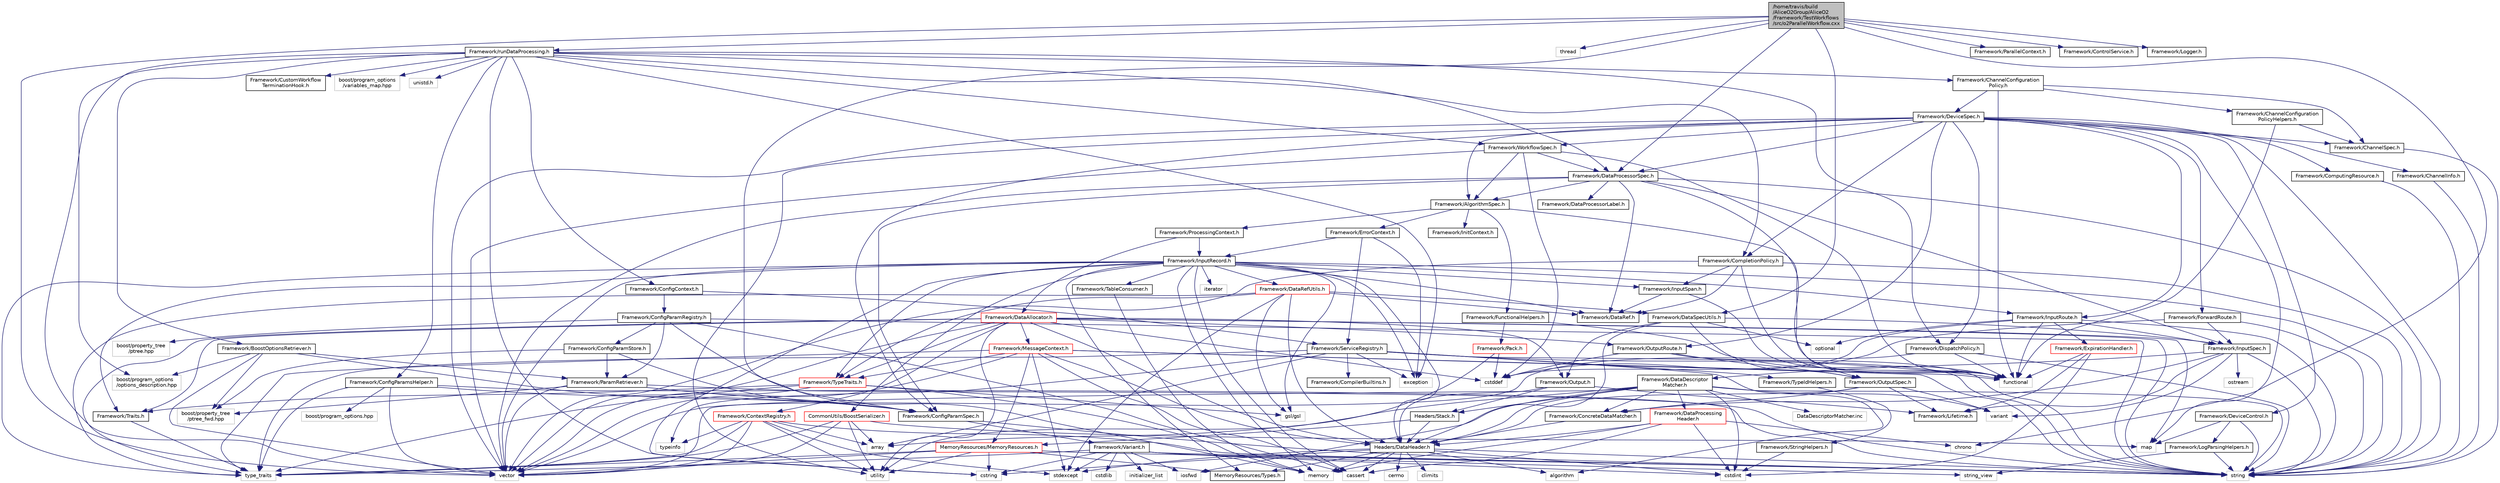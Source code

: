 digraph "/home/travis/build/AliceO2Group/AliceO2/Framework/TestWorkflows/src/o2ParallelWorkflow.cxx"
{
 // INTERACTIVE_SVG=YES
  bgcolor="transparent";
  edge [fontname="Helvetica",fontsize="10",labelfontname="Helvetica",labelfontsize="10"];
  node [fontname="Helvetica",fontsize="10",shape=record];
  Node0 [label="/home/travis/build\l/AliceO2Group/AliceO2\l/Framework/TestWorkflows\l/src/o2ParallelWorkflow.cxx",height=0.2,width=0.4,color="black", fillcolor="grey75", style="filled", fontcolor="black"];
  Node0 -> Node1 [color="midnightblue",fontsize="10",style="solid",fontname="Helvetica"];
  Node1 [label="Framework/ConfigParamSpec.h",height=0.2,width=0.4,color="black",URL="$d0/d1c/ConfigParamSpec_8h.html"];
  Node1 -> Node2 [color="midnightblue",fontsize="10",style="solid",fontname="Helvetica"];
  Node2 [label="Framework/Variant.h",height=0.2,width=0.4,color="black",URL="$de/d56/Variant_8h.html"];
  Node2 -> Node3 [color="midnightblue",fontsize="10",style="solid",fontname="Helvetica"];
  Node3 [label="type_traits",height=0.2,width=0.4,color="grey75"];
  Node2 -> Node4 [color="midnightblue",fontsize="10",style="solid",fontname="Helvetica"];
  Node4 [label="cstring",height=0.2,width=0.4,color="grey75"];
  Node2 -> Node5 [color="midnightblue",fontsize="10",style="solid",fontname="Helvetica"];
  Node5 [label="cstdint",height=0.2,width=0.4,color="grey75"];
  Node2 -> Node6 [color="midnightblue",fontsize="10",style="solid",fontname="Helvetica"];
  Node6 [label="cstdlib",height=0.2,width=0.4,color="grey75"];
  Node2 -> Node7 [color="midnightblue",fontsize="10",style="solid",fontname="Helvetica"];
  Node7 [label="stdexcept",height=0.2,width=0.4,color="grey75"];
  Node2 -> Node8 [color="midnightblue",fontsize="10",style="solid",fontname="Helvetica"];
  Node8 [label="iosfwd",height=0.2,width=0.4,color="grey75"];
  Node2 -> Node9 [color="midnightblue",fontsize="10",style="solid",fontname="Helvetica"];
  Node9 [label="initializer_list",height=0.2,width=0.4,color="grey75"];
  Node2 -> Node10 [color="midnightblue",fontsize="10",style="solid",fontname="Helvetica"];
  Node10 [label="string_view",height=0.2,width=0.4,color="grey75"];
  Node2 -> Node11 [color="midnightblue",fontsize="10",style="solid",fontname="Helvetica"];
  Node11 [label="string",height=0.2,width=0.4,color="grey75"];
  Node1 -> Node11 [color="midnightblue",fontsize="10",style="solid",fontname="Helvetica"];
  Node0 -> Node12 [color="midnightblue",fontsize="10",style="solid",fontname="Helvetica"];
  Node12 [label="chrono",height=0.2,width=0.4,color="grey75"];
  Node0 -> Node13 [color="midnightblue",fontsize="10",style="solid",fontname="Helvetica"];
  Node13 [label="thread",height=0.2,width=0.4,color="grey75"];
  Node0 -> Node14 [color="midnightblue",fontsize="10",style="solid",fontname="Helvetica"];
  Node14 [label="vector",height=0.2,width=0.4,color="grey75"];
  Node0 -> Node15 [color="midnightblue",fontsize="10",style="solid",fontname="Helvetica"];
  Node15 [label="Framework/runDataProcessing.h",height=0.2,width=0.4,color="black",URL="$db/dd0/runDataProcessing_8h.html"];
  Node15 -> Node16 [color="midnightblue",fontsize="10",style="solid",fontname="Helvetica"];
  Node16 [label="Framework/ChannelConfiguration\lPolicy.h",height=0.2,width=0.4,color="black",URL="$dd/d0f/ChannelConfigurationPolicy_8h.html"];
  Node16 -> Node17 [color="midnightblue",fontsize="10",style="solid",fontname="Helvetica"];
  Node17 [label="Framework/ChannelConfiguration\lPolicyHelpers.h",height=0.2,width=0.4,color="black",URL="$d6/d05/ChannelConfigurationPolicyHelpers_8h.html"];
  Node17 -> Node18 [color="midnightblue",fontsize="10",style="solid",fontname="Helvetica"];
  Node18 [label="Framework/ChannelSpec.h",height=0.2,width=0.4,color="black",URL="$d6/d72/ChannelSpec_8h.html"];
  Node18 -> Node11 [color="midnightblue",fontsize="10",style="solid",fontname="Helvetica"];
  Node17 -> Node19 [color="midnightblue",fontsize="10",style="solid",fontname="Helvetica"];
  Node19 [label="functional",height=0.2,width=0.4,color="grey75"];
  Node16 -> Node18 [color="midnightblue",fontsize="10",style="solid",fontname="Helvetica"];
  Node16 -> Node20 [color="midnightblue",fontsize="10",style="solid",fontname="Helvetica"];
  Node20 [label="Framework/DeviceSpec.h",height=0.2,width=0.4,color="black",URL="$df/de8/DeviceSpec_8h.html"];
  Node20 -> Node21 [color="midnightblue",fontsize="10",style="solid",fontname="Helvetica"];
  Node21 [label="Framework/WorkflowSpec.h",height=0.2,width=0.4,color="black",URL="$df/da1/WorkflowSpec_8h.html"];
  Node21 -> Node22 [color="midnightblue",fontsize="10",style="solid",fontname="Helvetica"];
  Node22 [label="Framework/DataProcessorSpec.h",height=0.2,width=0.4,color="black",URL="$d0/df4/DataProcessorSpec_8h.html"];
  Node22 -> Node23 [color="midnightblue",fontsize="10",style="solid",fontname="Helvetica"];
  Node23 [label="Framework/AlgorithmSpec.h",height=0.2,width=0.4,color="black",URL="$d0/d14/AlgorithmSpec_8h.html"];
  Node23 -> Node24 [color="midnightblue",fontsize="10",style="solid",fontname="Helvetica"];
  Node24 [label="Framework/ProcessingContext.h",height=0.2,width=0.4,color="black",URL="$de/d6a/ProcessingContext_8h.html"];
  Node24 -> Node25 [color="midnightblue",fontsize="10",style="solid",fontname="Helvetica"];
  Node25 [label="Framework/InputRecord.h",height=0.2,width=0.4,color="black",URL="$d6/d5c/InputRecord_8h.html"];
  Node25 -> Node26 [color="midnightblue",fontsize="10",style="solid",fontname="Helvetica"];
  Node26 [label="Framework/DataRef.h",height=0.2,width=0.4,color="black",URL="$d5/dfb/DataRef_8h.html"];
  Node25 -> Node27 [color="midnightblue",fontsize="10",style="solid",fontname="Helvetica"];
  Node27 [label="Framework/DataRefUtils.h",height=0.2,width=0.4,color="red",URL="$d5/db8/DataRefUtils_8h.html"];
  Node27 -> Node26 [color="midnightblue",fontsize="10",style="solid",fontname="Helvetica"];
  Node27 -> Node61 [color="midnightblue",fontsize="10",style="solid",fontname="Helvetica"];
  Node61 [label="Framework/DataSpecUtils.h",height=0.2,width=0.4,color="black",URL="$d6/d68/DataSpecUtils_8h.html"];
  Node61 -> Node62 [color="midnightblue",fontsize="10",style="solid",fontname="Helvetica"];
  Node62 [label="Framework/OutputSpec.h",height=0.2,width=0.4,color="black",URL="$db/d2d/OutputSpec_8h.html"];
  Node62 -> Node63 [color="midnightblue",fontsize="10",style="solid",fontname="Helvetica"];
  Node63 [label="Headers/DataHeader.h",height=0.2,width=0.4,color="black",URL="$dc/dcd/DataHeader_8h.html"];
  Node63 -> Node5 [color="midnightblue",fontsize="10",style="solid",fontname="Helvetica"];
  Node63 -> Node37 [color="midnightblue",fontsize="10",style="solid",fontname="Helvetica"];
  Node37 [label="memory",height=0.2,width=0.4,color="grey75"];
  Node63 -> Node64 [color="midnightblue",fontsize="10",style="solid",fontname="Helvetica"];
  Node64 [label="cassert",height=0.2,width=0.4,color="grey75"];
  Node63 -> Node4 [color="midnightblue",fontsize="10",style="solid",fontname="Helvetica"];
  Node63 -> Node65 [color="midnightblue",fontsize="10",style="solid",fontname="Helvetica"];
  Node65 [label="algorithm",height=0.2,width=0.4,color="grey75"];
  Node63 -> Node7 [color="midnightblue",fontsize="10",style="solid",fontname="Helvetica"];
  Node63 -> Node11 [color="midnightblue",fontsize="10",style="solid",fontname="Helvetica"];
  Node63 -> Node66 [color="midnightblue",fontsize="10",style="solid",fontname="Helvetica"];
  Node66 [label="climits",height=0.2,width=0.4,color="grey75"];
  Node63 -> Node39 [color="midnightblue",fontsize="10",style="solid",fontname="Helvetica"];
  Node39 [label="MemoryResources/Types.h",height=0.2,width=0.4,color="black",URL="$d7/df8/Types_8h.html"];
  Node63 -> Node67 [color="midnightblue",fontsize="10",style="solid",fontname="Helvetica"];
  Node67 [label="cerrno",height=0.2,width=0.4,color="grey75"];
  Node62 -> Node68 [color="midnightblue",fontsize="10",style="solid",fontname="Helvetica"];
  Node68 [label="Framework/Lifetime.h",height=0.2,width=0.4,color="black",URL="$dc/dca/Lifetime_8h.html"];
  Node62 -> Node69 [color="midnightblue",fontsize="10",style="solid",fontname="Helvetica"];
  Node69 [label="Framework/ConcreteDataMatcher.h",height=0.2,width=0.4,color="black",URL="$d0/d1b/ConcreteDataMatcher_8h.html"];
  Node69 -> Node63 [color="midnightblue",fontsize="10",style="solid",fontname="Helvetica"];
  Node62 -> Node70 [color="midnightblue",fontsize="10",style="solid",fontname="Helvetica"];
  Node70 [label="variant",height=0.2,width=0.4,color="grey75"];
  Node61 -> Node71 [color="midnightblue",fontsize="10",style="solid",fontname="Helvetica"];
  Node71 [label="Framework/InputSpec.h",height=0.2,width=0.4,color="black",URL="$d5/d3f/InputSpec_8h.html"];
  Node71 -> Node68 [color="midnightblue",fontsize="10",style="solid",fontname="Helvetica"];
  Node71 -> Node69 [color="midnightblue",fontsize="10",style="solid",fontname="Helvetica"];
  Node71 -> Node72 [color="midnightblue",fontsize="10",style="solid",fontname="Helvetica"];
  Node72 [label="Framework/DataDescriptor\lMatcher.h",height=0.2,width=0.4,color="black",URL="$d3/da3/DataDescriptorMatcher_8h.html"];
  Node72 -> Node69 [color="midnightblue",fontsize="10",style="solid",fontname="Helvetica"];
  Node72 -> Node73 [color="midnightblue",fontsize="10",style="solid",fontname="Helvetica"];
  Node73 [label="Framework/DataProcessing\lHeader.h",height=0.2,width=0.4,color="red",URL="$d6/dc9/DataProcessingHeader_8h.html"];
  Node73 -> Node63 [color="midnightblue",fontsize="10",style="solid",fontname="Helvetica"];
  Node73 -> Node5 [color="midnightblue",fontsize="10",style="solid",fontname="Helvetica"];
  Node73 -> Node37 [color="midnightblue",fontsize="10",style="solid",fontname="Helvetica"];
  Node73 -> Node64 [color="midnightblue",fontsize="10",style="solid",fontname="Helvetica"];
  Node73 -> Node12 [color="midnightblue",fontsize="10",style="solid",fontname="Helvetica"];
  Node72 -> Node63 [color="midnightblue",fontsize="10",style="solid",fontname="Helvetica"];
  Node72 -> Node75 [color="midnightblue",fontsize="10",style="solid",fontname="Helvetica"];
  Node75 [label="Headers/Stack.h",height=0.2,width=0.4,color="black",URL="$d4/d00/Headers_2include_2Headers_2Stack_8h.html"];
  Node75 -> Node76 [color="midnightblue",fontsize="10",style="solid",fontname="Helvetica"];
  Node76 [label="MemoryResources/MemoryResources.h",height=0.2,width=0.4,color="red",URL="$dc/d03/MemoryResources_8h.html"];
  Node76 -> Node4 [color="midnightblue",fontsize="10",style="solid",fontname="Helvetica"];
  Node76 -> Node11 [color="midnightblue",fontsize="10",style="solid",fontname="Helvetica"];
  Node76 -> Node3 [color="midnightblue",fontsize="10",style="solid",fontname="Helvetica"];
  Node76 -> Node48 [color="midnightblue",fontsize="10",style="solid",fontname="Helvetica"];
  Node48 [label="utility",height=0.2,width=0.4,color="grey75"];
  Node76 -> Node14 [color="midnightblue",fontsize="10",style="solid",fontname="Helvetica"];
  Node76 -> Node39 [color="midnightblue",fontsize="10",style="solid",fontname="Helvetica"];
  Node75 -> Node63 [color="midnightblue",fontsize="10",style="solid",fontname="Helvetica"];
  Node72 -> Node49 [color="midnightblue",fontsize="10",style="solid",fontname="Helvetica"];
  Node49 [label="array",height=0.2,width=0.4,color="grey75"];
  Node72 -> Node5 [color="midnightblue",fontsize="10",style="solid",fontname="Helvetica"];
  Node72 -> Node8 [color="midnightblue",fontsize="10",style="solid",fontname="Helvetica"];
  Node72 -> Node11 [color="midnightblue",fontsize="10",style="solid",fontname="Helvetica"];
  Node72 -> Node70 [color="midnightblue",fontsize="10",style="solid",fontname="Helvetica"];
  Node72 -> Node14 [color="midnightblue",fontsize="10",style="solid",fontname="Helvetica"];
  Node72 -> Node86 [color="midnightblue",fontsize="10",style="solid",fontname="Helvetica"];
  Node86 [label="DataDescriptorMatcher.inc",height=0.2,width=0.4,color="grey75"];
  Node71 -> Node11 [color="midnightblue",fontsize="10",style="solid",fontname="Helvetica"];
  Node71 -> Node87 [color="midnightblue",fontsize="10",style="solid",fontname="Helvetica"];
  Node87 [label="ostream",height=0.2,width=0.4,color="grey75"];
  Node71 -> Node70 [color="midnightblue",fontsize="10",style="solid",fontname="Helvetica"];
  Node61 -> Node63 [color="midnightblue",fontsize="10",style="solid",fontname="Helvetica"];
  Node61 -> Node88 [color="midnightblue",fontsize="10",style="solid",fontname="Helvetica"];
  Node88 [label="Framework/Output.h",height=0.2,width=0.4,color="black",URL="$d3/ddf/Output_8h.html"];
  Node88 -> Node63 [color="midnightblue",fontsize="10",style="solid",fontname="Helvetica"];
  Node88 -> Node68 [color="midnightblue",fontsize="10",style="solid",fontname="Helvetica"];
  Node88 -> Node75 [color="midnightblue",fontsize="10",style="solid",fontname="Helvetica"];
  Node61 -> Node89 [color="midnightblue",fontsize="10",style="solid",fontname="Helvetica"];
  Node89 [label="optional",height=0.2,width=0.4,color="grey75"];
  Node27 -> Node42 [color="midnightblue",fontsize="10",style="solid",fontname="Helvetica"];
  Node42 [label="Framework/TypeTraits.h",height=0.2,width=0.4,color="red",URL="$d0/d95/TypeTraits_8h.html"];
  Node42 -> Node3 [color="midnightblue",fontsize="10",style="solid",fontname="Helvetica"];
  Node42 -> Node14 [color="midnightblue",fontsize="10",style="solid",fontname="Helvetica"];
  Node42 -> Node37 [color="midnightblue",fontsize="10",style="solid",fontname="Helvetica"];
  Node42 -> Node43 [color="midnightblue",fontsize="10",style="solid",fontname="Helvetica"];
  Node43 [label="Framework/Traits.h",height=0.2,width=0.4,color="black",URL="$db/d31/Traits_8h.html"];
  Node43 -> Node3 [color="midnightblue",fontsize="10",style="solid",fontname="Helvetica"];
  Node42 -> Node46 [color="midnightblue",fontsize="10",style="solid",fontname="Helvetica"];
  Node46 [label="gsl/gsl",height=0.2,width=0.4,color="grey75"];
  Node27 -> Node63 [color="midnightblue",fontsize="10",style="solid",fontname="Helvetica"];
  Node27 -> Node46 [color="midnightblue",fontsize="10",style="solid",fontname="Helvetica"];
  Node27 -> Node7 [color="midnightblue",fontsize="10",style="solid",fontname="Helvetica"];
  Node27 -> Node3 [color="midnightblue",fontsize="10",style="solid",fontname="Helvetica"];
  Node25 -> Node92 [color="midnightblue",fontsize="10",style="solid",fontname="Helvetica"];
  Node92 [label="Framework/InputRoute.h",height=0.2,width=0.4,color="black",URL="$d5/d19/InputRoute_8h.html"];
  Node92 -> Node93 [color="midnightblue",fontsize="10",style="solid",fontname="Helvetica"];
  Node93 [label="Framework/ExpirationHandler.h",height=0.2,width=0.4,color="red",URL="$d2/dd9/ExpirationHandler_8h.html"];
  Node93 -> Node68 [color="midnightblue",fontsize="10",style="solid",fontname="Helvetica"];
  Node93 -> Node5 [color="midnightblue",fontsize="10",style="solid",fontname="Helvetica"];
  Node93 -> Node19 [color="midnightblue",fontsize="10",style="solid",fontname="Helvetica"];
  Node92 -> Node71 [color="midnightblue",fontsize="10",style="solid",fontname="Helvetica"];
  Node92 -> Node95 [color="midnightblue",fontsize="10",style="solid",fontname="Helvetica"];
  Node95 [label="cstddef",height=0.2,width=0.4,color="grey75"];
  Node92 -> Node11 [color="midnightblue",fontsize="10",style="solid",fontname="Helvetica"];
  Node92 -> Node19 [color="midnightblue",fontsize="10",style="solid",fontname="Helvetica"];
  Node92 -> Node89 [color="midnightblue",fontsize="10",style="solid",fontname="Helvetica"];
  Node25 -> Node42 [color="midnightblue",fontsize="10",style="solid",fontname="Helvetica"];
  Node25 -> Node96 [color="midnightblue",fontsize="10",style="solid",fontname="Helvetica"];
  Node96 [label="Framework/InputSpan.h",height=0.2,width=0.4,color="black",URL="$da/d0f/InputSpan_8h.html"];
  Node96 -> Node26 [color="midnightblue",fontsize="10",style="solid",fontname="Helvetica"];
  Node96 -> Node19 [color="midnightblue",fontsize="10",style="solid",fontname="Helvetica"];
  Node25 -> Node97 [color="midnightblue",fontsize="10",style="solid",fontname="Helvetica"];
  Node97 [label="Framework/TableConsumer.h",height=0.2,width=0.4,color="black",URL="$dc/d03/TableConsumer_8h.html"];
  Node97 -> Node37 [color="midnightblue",fontsize="10",style="solid",fontname="Helvetica"];
  Node25 -> Node43 [color="midnightblue",fontsize="10",style="solid",fontname="Helvetica"];
  Node25 -> Node39 [color="midnightblue",fontsize="10",style="solid",fontname="Helvetica"];
  Node25 -> Node63 [color="midnightblue",fontsize="10",style="solid",fontname="Helvetica"];
  Node25 -> Node47 [color="midnightblue",fontsize="10",style="solid",fontname="Helvetica"];
  Node47 [label="CommonUtils/BoostSerializer.h",height=0.2,width=0.4,color="red",URL="$d7/d91/BoostSerializer_8h.html",tooltip="Templatised boost serializer/deserializer for containers and base types. "];
  Node47 -> Node48 [color="midnightblue",fontsize="10",style="solid",fontname="Helvetica"];
  Node47 -> Node3 [color="midnightblue",fontsize="10",style="solid",fontname="Helvetica"];
  Node47 -> Node49 [color="midnightblue",fontsize="10",style="solid",fontname="Helvetica"];
  Node47 -> Node14 [color="midnightblue",fontsize="10",style="solid",fontname="Helvetica"];
  Node47 -> Node51 [color="midnightblue",fontsize="10",style="solid",fontname="Helvetica"];
  Node51 [label="map",height=0.2,width=0.4,color="grey75"];
  Node25 -> Node46 [color="midnightblue",fontsize="10",style="solid",fontname="Helvetica"];
  Node25 -> Node98 [color="midnightblue",fontsize="10",style="solid",fontname="Helvetica"];
  Node98 [label="iterator",height=0.2,width=0.4,color="grey75"];
  Node25 -> Node11 [color="midnightblue",fontsize="10",style="solid",fontname="Helvetica"];
  Node25 -> Node14 [color="midnightblue",fontsize="10",style="solid",fontname="Helvetica"];
  Node25 -> Node4 [color="midnightblue",fontsize="10",style="solid",fontname="Helvetica"];
  Node25 -> Node64 [color="midnightblue",fontsize="10",style="solid",fontname="Helvetica"];
  Node25 -> Node99 [color="midnightblue",fontsize="10",style="solid",fontname="Helvetica"];
  Node99 [label="exception",height=0.2,width=0.4,color="grey75"];
  Node25 -> Node37 [color="midnightblue",fontsize="10",style="solid",fontname="Helvetica"];
  Node25 -> Node3 [color="midnightblue",fontsize="10",style="solid",fontname="Helvetica"];
  Node24 -> Node100 [color="midnightblue",fontsize="10",style="solid",fontname="Helvetica"];
  Node100 [label="Framework/DataAllocator.h",height=0.2,width=0.4,color="red",URL="$d1/d28/DataAllocator_8h.html"];
  Node100 -> Node101 [color="midnightblue",fontsize="10",style="solid",fontname="Helvetica"];
  Node101 [label="Framework/ContextRegistry.h",height=0.2,width=0.4,color="red",URL="$df/d2f/ContextRegistry_8h.html"];
  Node101 -> Node102 [color="midnightblue",fontsize="10",style="solid",fontname="Helvetica"];
  Node102 [label="typeinfo",height=0.2,width=0.4,color="grey75"];
  Node101 -> Node3 [color="midnightblue",fontsize="10",style="solid",fontname="Helvetica"];
  Node101 -> Node11 [color="midnightblue",fontsize="10",style="solid",fontname="Helvetica"];
  Node101 -> Node7 [color="midnightblue",fontsize="10",style="solid",fontname="Helvetica"];
  Node101 -> Node14 [color="midnightblue",fontsize="10",style="solid",fontname="Helvetica"];
  Node101 -> Node48 [color="midnightblue",fontsize="10",style="solid",fontname="Helvetica"];
  Node101 -> Node49 [color="midnightblue",fontsize="10",style="solid",fontname="Helvetica"];
  Node100 -> Node104 [color="midnightblue",fontsize="10",style="solid",fontname="Helvetica"];
  Node104 [label="Framework/MessageContext.h",height=0.2,width=0.4,color="red",URL="$dc/dc4/MessageContext_8h.html"];
  Node104 -> Node42 [color="midnightblue",fontsize="10",style="solid",fontname="Helvetica"];
  Node104 -> Node63 [color="midnightblue",fontsize="10",style="solid",fontname="Helvetica"];
  Node104 -> Node76 [color="midnightblue",fontsize="10",style="solid",fontname="Helvetica"];
  Node104 -> Node64 [color="midnightblue",fontsize="10",style="solid",fontname="Helvetica"];
  Node104 -> Node19 [color="midnightblue",fontsize="10",style="solid",fontname="Helvetica"];
  Node104 -> Node7 [color="midnightblue",fontsize="10",style="solid",fontname="Helvetica"];
  Node104 -> Node11 [color="midnightblue",fontsize="10",style="solid",fontname="Helvetica"];
  Node104 -> Node3 [color="midnightblue",fontsize="10",style="solid",fontname="Helvetica"];
  Node104 -> Node14 [color="midnightblue",fontsize="10",style="solid",fontname="Helvetica"];
  Node100 -> Node88 [color="midnightblue",fontsize="10",style="solid",fontname="Helvetica"];
  Node100 -> Node113 [color="midnightblue",fontsize="10",style="solid",fontname="Helvetica"];
  Node113 [label="Framework/OutputRoute.h",height=0.2,width=0.4,color="black",URL="$d6/df4/OutputRoute_8h.html"];
  Node113 -> Node62 [color="midnightblue",fontsize="10",style="solid",fontname="Helvetica"];
  Node113 -> Node95 [color="midnightblue",fontsize="10",style="solid",fontname="Helvetica"];
  Node113 -> Node11 [color="midnightblue",fontsize="10",style="solid",fontname="Helvetica"];
  Node100 -> Node42 [color="midnightblue",fontsize="10",style="solid",fontname="Helvetica"];
  Node100 -> Node43 [color="midnightblue",fontsize="10",style="solid",fontname="Helvetica"];
  Node100 -> Node63 [color="midnightblue",fontsize="10",style="solid",fontname="Helvetica"];
  Node100 -> Node14 [color="midnightblue",fontsize="10",style="solid",fontname="Helvetica"];
  Node100 -> Node51 [color="midnightblue",fontsize="10",style="solid",fontname="Helvetica"];
  Node100 -> Node11 [color="midnightblue",fontsize="10",style="solid",fontname="Helvetica"];
  Node100 -> Node48 [color="midnightblue",fontsize="10",style="solid",fontname="Helvetica"];
  Node100 -> Node3 [color="midnightblue",fontsize="10",style="solid",fontname="Helvetica"];
  Node100 -> Node95 [color="midnightblue",fontsize="10",style="solid",fontname="Helvetica"];
  Node23 -> Node116 [color="midnightblue",fontsize="10",style="solid",fontname="Helvetica"];
  Node116 [label="Framework/ErrorContext.h",height=0.2,width=0.4,color="black",URL="$d7/dad/ErrorContext_8h.html"];
  Node116 -> Node25 [color="midnightblue",fontsize="10",style="solid",fontname="Helvetica"];
  Node116 -> Node117 [color="midnightblue",fontsize="10",style="solid",fontname="Helvetica"];
  Node117 [label="Framework/ServiceRegistry.h",height=0.2,width=0.4,color="black",URL="$d8/d17/ServiceRegistry_8h.html"];
  Node117 -> Node118 [color="midnightblue",fontsize="10",style="solid",fontname="Helvetica"];
  Node118 [label="Framework/CompilerBuiltins.h",height=0.2,width=0.4,color="black",URL="$d9/de8/CompilerBuiltins_8h.html"];
  Node117 -> Node119 [color="midnightblue",fontsize="10",style="solid",fontname="Helvetica"];
  Node119 [label="Framework/TypeIdHelpers.h",height=0.2,width=0.4,color="black",URL="$d2/d9a/TypeIdHelpers_8h.html"];
  Node119 -> Node120 [color="midnightblue",fontsize="10",style="solid",fontname="Helvetica"];
  Node120 [label="Framework/StringHelpers.h",height=0.2,width=0.4,color="black",URL="$db/dff/StringHelpers_8h.html"];
  Node120 -> Node5 [color="midnightblue",fontsize="10",style="solid",fontname="Helvetica"];
  Node117 -> Node65 [color="midnightblue",fontsize="10",style="solid",fontname="Helvetica"];
  Node117 -> Node49 [color="midnightblue",fontsize="10",style="solid",fontname="Helvetica"];
  Node117 -> Node99 [color="midnightblue",fontsize="10",style="solid",fontname="Helvetica"];
  Node117 -> Node19 [color="midnightblue",fontsize="10",style="solid",fontname="Helvetica"];
  Node117 -> Node11 [color="midnightblue",fontsize="10",style="solid",fontname="Helvetica"];
  Node117 -> Node3 [color="midnightblue",fontsize="10",style="solid",fontname="Helvetica"];
  Node117 -> Node102 [color="midnightblue",fontsize="10",style="solid",fontname="Helvetica"];
  Node116 -> Node99 [color="midnightblue",fontsize="10",style="solid",fontname="Helvetica"];
  Node23 -> Node121 [color="midnightblue",fontsize="10",style="solid",fontname="Helvetica"];
  Node121 [label="Framework/InitContext.h",height=0.2,width=0.4,color="black",URL="$d4/d2b/InitContext_8h.html"];
  Node23 -> Node122 [color="midnightblue",fontsize="10",style="solid",fontname="Helvetica"];
  Node122 [label="Framework/FunctionalHelpers.h",height=0.2,width=0.4,color="black",URL="$de/d9b/FunctionalHelpers_8h.html"];
  Node122 -> Node123 [color="midnightblue",fontsize="10",style="solid",fontname="Helvetica"];
  Node123 [label="Framework/Pack.h",height=0.2,width=0.4,color="red",URL="$dd/dce/Pack_8h.html"];
  Node123 -> Node95 [color="midnightblue",fontsize="10",style="solid",fontname="Helvetica"];
  Node123 -> Node48 [color="midnightblue",fontsize="10",style="solid",fontname="Helvetica"];
  Node122 -> Node19 [color="midnightblue",fontsize="10",style="solid",fontname="Helvetica"];
  Node23 -> Node19 [color="midnightblue",fontsize="10",style="solid",fontname="Helvetica"];
  Node22 -> Node1 [color="midnightblue",fontsize="10",style="solid",fontname="Helvetica"];
  Node22 -> Node124 [color="midnightblue",fontsize="10",style="solid",fontname="Helvetica"];
  Node124 [label="Framework/DataProcessorLabel.h",height=0.2,width=0.4,color="black",URL="$d1/df2/DataProcessorLabel_8h.html"];
  Node22 -> Node26 [color="midnightblue",fontsize="10",style="solid",fontname="Helvetica"];
  Node22 -> Node71 [color="midnightblue",fontsize="10",style="solid",fontname="Helvetica"];
  Node22 -> Node62 [color="midnightblue",fontsize="10",style="solid",fontname="Helvetica"];
  Node22 -> Node11 [color="midnightblue",fontsize="10",style="solid",fontname="Helvetica"];
  Node22 -> Node14 [color="midnightblue",fontsize="10",style="solid",fontname="Helvetica"];
  Node21 -> Node23 [color="midnightblue",fontsize="10",style="solid",fontname="Helvetica"];
  Node21 -> Node14 [color="midnightblue",fontsize="10",style="solid",fontname="Helvetica"];
  Node21 -> Node19 [color="midnightblue",fontsize="10",style="solid",fontname="Helvetica"];
  Node21 -> Node95 [color="midnightblue",fontsize="10",style="solid",fontname="Helvetica"];
  Node20 -> Node125 [color="midnightblue",fontsize="10",style="solid",fontname="Helvetica"];
  Node125 [label="Framework/ComputingResource.h",height=0.2,width=0.4,color="black",URL="$d8/d62/ComputingResource_8h.html"];
  Node125 -> Node11 [color="midnightblue",fontsize="10",style="solid",fontname="Helvetica"];
  Node20 -> Node22 [color="midnightblue",fontsize="10",style="solid",fontname="Helvetica"];
  Node20 -> Node18 [color="midnightblue",fontsize="10",style="solid",fontname="Helvetica"];
  Node20 -> Node126 [color="midnightblue",fontsize="10",style="solid",fontname="Helvetica"];
  Node126 [label="Framework/ChannelInfo.h",height=0.2,width=0.4,color="black",URL="$dd/de5/ChannelInfo_8h.html"];
  Node126 -> Node11 [color="midnightblue",fontsize="10",style="solid",fontname="Helvetica"];
  Node20 -> Node127 [color="midnightblue",fontsize="10",style="solid",fontname="Helvetica"];
  Node127 [label="Framework/DeviceControl.h",height=0.2,width=0.4,color="black",URL="$d2/d2c/DeviceControl_8h.html"];
  Node127 -> Node51 [color="midnightblue",fontsize="10",style="solid",fontname="Helvetica"];
  Node127 -> Node11 [color="midnightblue",fontsize="10",style="solid",fontname="Helvetica"];
  Node127 -> Node128 [color="midnightblue",fontsize="10",style="solid",fontname="Helvetica"];
  Node128 [label="Framework/LogParsingHelpers.h",height=0.2,width=0.4,color="black",URL="$d8/d4a/LogParsingHelpers_8h.html"];
  Node128 -> Node11 [color="midnightblue",fontsize="10",style="solid",fontname="Helvetica"];
  Node128 -> Node10 [color="midnightblue",fontsize="10",style="solid",fontname="Helvetica"];
  Node20 -> Node23 [color="midnightblue",fontsize="10",style="solid",fontname="Helvetica"];
  Node20 -> Node1 [color="midnightblue",fontsize="10",style="solid",fontname="Helvetica"];
  Node20 -> Node129 [color="midnightblue",fontsize="10",style="solid",fontname="Helvetica"];
  Node129 [label="Framework/ForwardRoute.h",height=0.2,width=0.4,color="black",URL="$d7/d12/ForwardRoute_8h.html"];
  Node129 -> Node71 [color="midnightblue",fontsize="10",style="solid",fontname="Helvetica"];
  Node129 -> Node95 [color="midnightblue",fontsize="10",style="solid",fontname="Helvetica"];
  Node129 -> Node11 [color="midnightblue",fontsize="10",style="solid",fontname="Helvetica"];
  Node20 -> Node92 [color="midnightblue",fontsize="10",style="solid",fontname="Helvetica"];
  Node20 -> Node113 [color="midnightblue",fontsize="10",style="solid",fontname="Helvetica"];
  Node20 -> Node130 [color="midnightblue",fontsize="10",style="solid",fontname="Helvetica"];
  Node130 [label="Framework/CompletionPolicy.h",height=0.2,width=0.4,color="black",URL="$df/dd6/CompletionPolicy_8h.html"];
  Node130 -> Node26 [color="midnightblue",fontsize="10",style="solid",fontname="Helvetica"];
  Node130 -> Node96 [color="midnightblue",fontsize="10",style="solid",fontname="Helvetica"];
  Node130 -> Node19 [color="midnightblue",fontsize="10",style="solid",fontname="Helvetica"];
  Node130 -> Node11 [color="midnightblue",fontsize="10",style="solid",fontname="Helvetica"];
  Node130 -> Node14 [color="midnightblue",fontsize="10",style="solid",fontname="Helvetica"];
  Node20 -> Node106 [color="midnightblue",fontsize="10",style="solid",fontname="Helvetica"];
  Node106 [label="Framework/DispatchPolicy.h",height=0.2,width=0.4,color="black",URL="$da/de6/DispatchPolicy_8h.html"];
  Node106 -> Node19 [color="midnightblue",fontsize="10",style="solid",fontname="Helvetica"];
  Node106 -> Node11 [color="midnightblue",fontsize="10",style="solid",fontname="Helvetica"];
  Node106 -> Node14 [color="midnightblue",fontsize="10",style="solid",fontname="Helvetica"];
  Node20 -> Node14 [color="midnightblue",fontsize="10",style="solid",fontname="Helvetica"];
  Node20 -> Node11 [color="midnightblue",fontsize="10",style="solid",fontname="Helvetica"];
  Node20 -> Node51 [color="midnightblue",fontsize="10",style="solid",fontname="Helvetica"];
  Node20 -> Node48 [color="midnightblue",fontsize="10",style="solid",fontname="Helvetica"];
  Node16 -> Node19 [color="midnightblue",fontsize="10",style="solid",fontname="Helvetica"];
  Node15 -> Node130 [color="midnightblue",fontsize="10",style="solid",fontname="Helvetica"];
  Node15 -> Node106 [color="midnightblue",fontsize="10",style="solid",fontname="Helvetica"];
  Node15 -> Node131 [color="midnightblue",fontsize="10",style="solid",fontname="Helvetica"];
  Node131 [label="Framework/ConfigParamsHelper.h",height=0.2,width=0.4,color="black",URL="$dd/d2b/ConfigParamsHelper_8h.html"];
  Node131 -> Node1 [color="midnightblue",fontsize="10",style="solid",fontname="Helvetica"];
  Node131 -> Node132 [color="midnightblue",fontsize="10",style="solid",fontname="Helvetica"];
  Node132 [label="boost/program_options.hpp",height=0.2,width=0.4,color="grey75"];
  Node131 -> Node11 [color="midnightblue",fontsize="10",style="solid",fontname="Helvetica"];
  Node131 -> Node14 [color="midnightblue",fontsize="10",style="solid",fontname="Helvetica"];
  Node131 -> Node3 [color="midnightblue",fontsize="10",style="solid",fontname="Helvetica"];
  Node15 -> Node22 [color="midnightblue",fontsize="10",style="solid",fontname="Helvetica"];
  Node15 -> Node21 [color="midnightblue",fontsize="10",style="solid",fontname="Helvetica"];
  Node15 -> Node133 [color="midnightblue",fontsize="10",style="solid",fontname="Helvetica"];
  Node133 [label="Framework/ConfigContext.h",height=0.2,width=0.4,color="black",URL="$d7/d2e/ConfigContext_8h.html"];
  Node133 -> Node134 [color="midnightblue",fontsize="10",style="solid",fontname="Helvetica"];
  Node134 [label="Framework/ConfigParamRegistry.h",height=0.2,width=0.4,color="black",URL="$de/dc6/ConfigParamRegistry_8h.html"];
  Node134 -> Node135 [color="midnightblue",fontsize="10",style="solid",fontname="Helvetica"];
  Node135 [label="Framework/ParamRetriever.h",height=0.2,width=0.4,color="black",URL="$df/d72/ParamRetriever_8h.html"];
  Node135 -> Node1 [color="midnightblue",fontsize="10",style="solid",fontname="Helvetica"];
  Node135 -> Node136 [color="midnightblue",fontsize="10",style="solid",fontname="Helvetica"];
  Node136 [label="boost/property_tree\l/ptree_fwd.hpp",height=0.2,width=0.4,color="grey75"];
  Node135 -> Node11 [color="midnightblue",fontsize="10",style="solid",fontname="Helvetica"];
  Node135 -> Node14 [color="midnightblue",fontsize="10",style="solid",fontname="Helvetica"];
  Node134 -> Node137 [color="midnightblue",fontsize="10",style="solid",fontname="Helvetica"];
  Node137 [label="Framework/ConfigParamStore.h",height=0.2,width=0.4,color="black",URL="$dd/daf/ConfigParamStore_8h.html"];
  Node137 -> Node135 [color="midnightblue",fontsize="10",style="solid",fontname="Helvetica"];
  Node137 -> Node1 [color="midnightblue",fontsize="10",style="solid",fontname="Helvetica"];
  Node137 -> Node136 [color="midnightblue",fontsize="10",style="solid",fontname="Helvetica"];
  Node134 -> Node138 [color="midnightblue",fontsize="10",style="solid",fontname="Helvetica"];
  Node138 [label="boost/property_tree\l/ptree.hpp",height=0.2,width=0.4,color="grey75"];
  Node134 -> Node37 [color="midnightblue",fontsize="10",style="solid",fontname="Helvetica"];
  Node134 -> Node11 [color="midnightblue",fontsize="10",style="solid",fontname="Helvetica"];
  Node134 -> Node64 [color="midnightblue",fontsize="10",style="solid",fontname="Helvetica"];
  Node133 -> Node117 [color="midnightblue",fontsize="10",style="solid",fontname="Helvetica"];
  Node15 -> Node139 [color="midnightblue",fontsize="10",style="solid",fontname="Helvetica"];
  Node139 [label="Framework/BoostOptionsRetriever.h",height=0.2,width=0.4,color="black",URL="$d3/d7e/BoostOptionsRetriever_8h.html"];
  Node139 -> Node1 [color="midnightblue",fontsize="10",style="solid",fontname="Helvetica"];
  Node139 -> Node135 [color="midnightblue",fontsize="10",style="solid",fontname="Helvetica"];
  Node139 -> Node136 [color="midnightblue",fontsize="10",style="solid",fontname="Helvetica"];
  Node139 -> Node140 [color="midnightblue",fontsize="10",style="solid",fontname="Helvetica"];
  Node140 [label="boost/program_options\l/options_description.hpp",height=0.2,width=0.4,color="grey75"];
  Node139 -> Node14 [color="midnightblue",fontsize="10",style="solid",fontname="Helvetica"];
  Node15 -> Node141 [color="midnightblue",fontsize="10",style="solid",fontname="Helvetica"];
  Node141 [label="Framework/CustomWorkflow\lTerminationHook.h",height=0.2,width=0.4,color="black",URL="$da/def/CustomWorkflowTerminationHook_8h.html"];
  Node15 -> Node140 [color="midnightblue",fontsize="10",style="solid",fontname="Helvetica"];
  Node15 -> Node142 [color="midnightblue",fontsize="10",style="solid",fontname="Helvetica"];
  Node142 [label="boost/program_options\l/variables_map.hpp",height=0.2,width=0.4,color="grey75"];
  Node15 -> Node143 [color="midnightblue",fontsize="10",style="solid",fontname="Helvetica"];
  Node143 [label="unistd.h",height=0.2,width=0.4,color="grey75"];
  Node15 -> Node14 [color="midnightblue",fontsize="10",style="solid",fontname="Helvetica"];
  Node15 -> Node4 [color="midnightblue",fontsize="10",style="solid",fontname="Helvetica"];
  Node15 -> Node99 [color="midnightblue",fontsize="10",style="solid",fontname="Helvetica"];
  Node0 -> Node22 [color="midnightblue",fontsize="10",style="solid",fontname="Helvetica"];
  Node0 -> Node61 [color="midnightblue",fontsize="10",style="solid",fontname="Helvetica"];
  Node0 -> Node144 [color="midnightblue",fontsize="10",style="solid",fontname="Helvetica"];
  Node144 [label="Framework/ParallelContext.h",height=0.2,width=0.4,color="black",URL="$d0/d16/ParallelContext_8h.html"];
  Node0 -> Node145 [color="midnightblue",fontsize="10",style="solid",fontname="Helvetica"];
  Node145 [label="Framework/ControlService.h",height=0.2,width=0.4,color="black",URL="$d2/d43/ControlService_8h.html"];
  Node0 -> Node146 [color="midnightblue",fontsize="10",style="solid",fontname="Helvetica"];
  Node146 [label="Framework/Logger.h",height=0.2,width=0.4,color="black",URL="$dd/da4/Logger_8h.html"];
}
